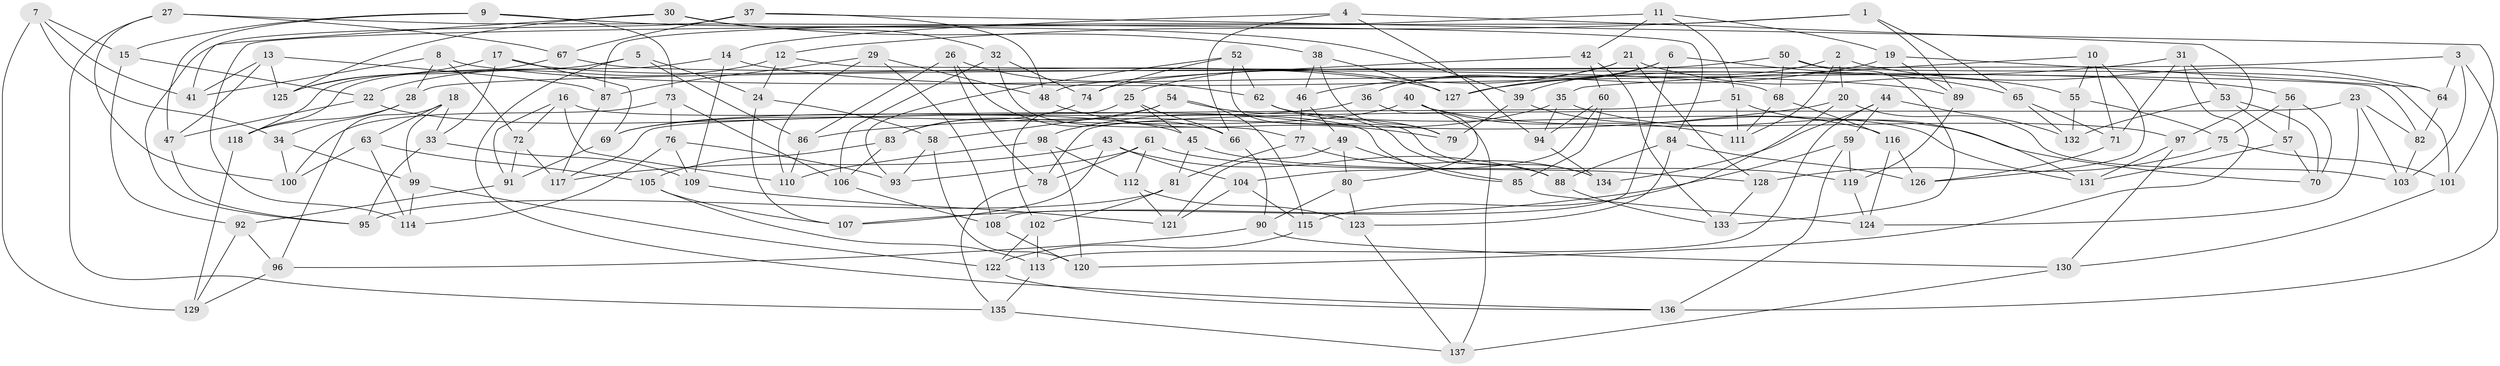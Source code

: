 // Generated by graph-tools (version 1.1) at 2025/11/02/27/25 16:11:43]
// undirected, 137 vertices, 274 edges
graph export_dot {
graph [start="1"]
  node [color=gray90,style=filled];
  1;
  2;
  3;
  4;
  5;
  6;
  7;
  8;
  9;
  10;
  11;
  12;
  13;
  14;
  15;
  16;
  17;
  18;
  19;
  20;
  21;
  22;
  23;
  24;
  25;
  26;
  27;
  28;
  29;
  30;
  31;
  32;
  33;
  34;
  35;
  36;
  37;
  38;
  39;
  40;
  41;
  42;
  43;
  44;
  45;
  46;
  47;
  48;
  49;
  50;
  51;
  52;
  53;
  54;
  55;
  56;
  57;
  58;
  59;
  60;
  61;
  62;
  63;
  64;
  65;
  66;
  67;
  68;
  69;
  70;
  71;
  72;
  73;
  74;
  75;
  76;
  77;
  78;
  79;
  80;
  81;
  82;
  83;
  84;
  85;
  86;
  87;
  88;
  89;
  90;
  91;
  92;
  93;
  94;
  95;
  96;
  97;
  98;
  99;
  100;
  101;
  102;
  103;
  104;
  105;
  106;
  107;
  108;
  109;
  110;
  111;
  112;
  113;
  114;
  115;
  116;
  117;
  118;
  119;
  120;
  121;
  122;
  123;
  124;
  125;
  126;
  127;
  128;
  129;
  130;
  131;
  132;
  133;
  134;
  135;
  136;
  137;
  1 -- 12;
  1 -- 89;
  1 -- 114;
  1 -- 65;
  2 -- 39;
  2 -- 20;
  2 -- 111;
  2 -- 64;
  3 -- 103;
  3 -- 64;
  3 -- 28;
  3 -- 136;
  4 -- 97;
  4 -- 94;
  4 -- 14;
  4 -- 66;
  5 -- 136;
  5 -- 118;
  5 -- 86;
  5 -- 24;
  6 -- 108;
  6 -- 65;
  6 -- 127;
  6 -- 36;
  7 -- 41;
  7 -- 129;
  7 -- 34;
  7 -- 15;
  8 -- 41;
  8 -- 28;
  8 -- 72;
  8 -- 89;
  9 -- 39;
  9 -- 73;
  9 -- 47;
  9 -- 15;
  10 -- 55;
  10 -- 71;
  10 -- 126;
  10 -- 35;
  11 -- 42;
  11 -- 87;
  11 -- 51;
  11 -- 19;
  12 -- 22;
  12 -- 24;
  12 -- 82;
  13 -- 41;
  13 -- 87;
  13 -- 125;
  13 -- 47;
  14 -- 56;
  14 -- 118;
  14 -- 109;
  15 -- 92;
  15 -- 22;
  16 -- 85;
  16 -- 110;
  16 -- 72;
  16 -- 91;
  17 -- 33;
  17 -- 125;
  17 -- 69;
  17 -- 127;
  18 -- 96;
  18 -- 63;
  18 -- 33;
  18 -- 99;
  19 -- 89;
  19 -- 46;
  19 -- 64;
  20 -- 103;
  20 -- 86;
  20 -- 115;
  21 -- 55;
  21 -- 25;
  21 -- 36;
  21 -- 128;
  22 -- 45;
  22 -- 47;
  23 -- 103;
  23 -- 124;
  23 -- 82;
  23 -- 78;
  24 -- 58;
  24 -- 107;
  25 -- 66;
  25 -- 45;
  25 -- 102;
  26 -- 78;
  26 -- 62;
  26 -- 86;
  26 -- 66;
  27 -- 100;
  27 -- 135;
  27 -- 67;
  27 -- 84;
  28 -- 34;
  28 -- 118;
  29 -- 48;
  29 -- 108;
  29 -- 87;
  29 -- 110;
  30 -- 38;
  30 -- 125;
  30 -- 41;
  30 -- 32;
  31 -- 127;
  31 -- 71;
  31 -- 120;
  31 -- 53;
  32 -- 74;
  32 -- 77;
  32 -- 106;
  33 -- 109;
  33 -- 95;
  34 -- 99;
  34 -- 100;
  35 -- 94;
  35 -- 98;
  35 -- 70;
  36 -- 137;
  36 -- 69;
  37 -- 48;
  37 -- 101;
  37 -- 95;
  37 -- 67;
  38 -- 46;
  38 -- 127;
  38 -- 79;
  39 -- 79;
  39 -- 116;
  40 -- 69;
  40 -- 111;
  40 -- 97;
  40 -- 80;
  42 -- 60;
  42 -- 133;
  42 -- 48;
  43 -- 104;
  43 -- 117;
  43 -- 107;
  43 -- 88;
  44 -- 59;
  44 -- 113;
  44 -- 132;
  44 -- 134;
  45 -- 119;
  45 -- 81;
  46 -- 77;
  46 -- 49;
  47 -- 95;
  48 -- 79;
  49 -- 80;
  49 -- 85;
  49 -- 121;
  50 -- 101;
  50 -- 133;
  50 -- 74;
  50 -- 68;
  51 -- 131;
  51 -- 111;
  51 -- 117;
  52 -- 134;
  52 -- 62;
  52 -- 74;
  52 -- 93;
  53 -- 57;
  53 -- 132;
  53 -- 70;
  54 -- 88;
  54 -- 83;
  54 -- 58;
  54 -- 115;
  55 -- 75;
  55 -- 132;
  56 -- 70;
  56 -- 57;
  56 -- 75;
  57 -- 131;
  57 -- 70;
  58 -- 93;
  58 -- 120;
  59 -- 107;
  59 -- 136;
  59 -- 119;
  60 -- 85;
  60 -- 94;
  60 -- 104;
  61 -- 78;
  61 -- 128;
  61 -- 93;
  61 -- 112;
  62 -- 131;
  62 -- 79;
  63 -- 100;
  63 -- 105;
  63 -- 114;
  64 -- 82;
  65 -- 71;
  65 -- 132;
  66 -- 90;
  67 -- 125;
  67 -- 68;
  68 -- 111;
  68 -- 116;
  69 -- 91;
  71 -- 126;
  72 -- 117;
  72 -- 91;
  73 -- 100;
  73 -- 106;
  73 -- 76;
  74 -- 83;
  75 -- 101;
  75 -- 128;
  76 -- 93;
  76 -- 114;
  76 -- 109;
  77 -- 134;
  77 -- 81;
  78 -- 135;
  80 -- 123;
  80 -- 90;
  81 -- 102;
  81 -- 95;
  82 -- 103;
  83 -- 105;
  83 -- 106;
  84 -- 123;
  84 -- 88;
  84 -- 126;
  85 -- 124;
  86 -- 110;
  87 -- 117;
  88 -- 133;
  89 -- 119;
  90 -- 96;
  90 -- 130;
  91 -- 92;
  92 -- 96;
  92 -- 129;
  94 -- 134;
  96 -- 129;
  97 -- 131;
  97 -- 130;
  98 -- 110;
  98 -- 120;
  98 -- 112;
  99 -- 114;
  99 -- 122;
  101 -- 130;
  102 -- 122;
  102 -- 113;
  104 -- 115;
  104 -- 121;
  105 -- 113;
  105 -- 107;
  106 -- 108;
  108 -- 120;
  109 -- 121;
  112 -- 123;
  112 -- 121;
  113 -- 135;
  115 -- 122;
  116 -- 124;
  116 -- 126;
  118 -- 129;
  119 -- 124;
  122 -- 136;
  123 -- 137;
  128 -- 133;
  130 -- 137;
  135 -- 137;
}
